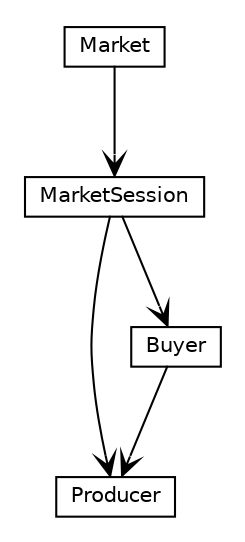 #!/usr/local/bin/dot
#
# Class diagram 
# Generated by UMLGraph version R5_7_2-32-g40b5a6 (http://www.spinellis.gr/umlgraph/)
#

digraph G {
	edge [fontname="Helvetica",fontsize=10,labelfontname="Helvetica",labelfontsize=10];
	node [fontname="Helvetica",fontsize=10,shape=plaintext];
	nodesep=0.25;
	ranksep=0.5;
	// cms.agents.Producer
	c13 [label=<<table title="cms.agents.Producer" border="0" cellborder="1" cellspacing="0" cellpadding="2" port="p" href="./Producer.html" target="_parent">
		<tr><td><table border="0" cellspacing="0" cellpadding="1">
<tr><td align="center" balign="center"> Producer </td></tr>
		</table></td></tr>
		</table>>, URL="./Producer.html", fontname="Helvetica", fontcolor="black", fontsize=10.0];
	// cms.agents.MarketSession
	c14 [label=<<table title="cms.agents.MarketSession" border="0" cellborder="1" cellspacing="0" cellpadding="2" port="p" href="./MarketSession.html" target="_parent">
		<tr><td><table border="0" cellspacing="0" cellpadding="1">
<tr><td align="center" balign="center"> MarketSession </td></tr>
		</table></td></tr>
		</table>>, URL="./MarketSession.html", fontname="Helvetica", fontcolor="black", fontsize=10.0];
	// cms.agents.Market
	c15 [label=<<table title="cms.agents.Market" border="0" cellborder="1" cellspacing="0" cellpadding="2" port="p" href="./Market.html" target="_parent">
		<tr><td><table border="0" cellspacing="0" cellpadding="1">
<tr><td align="center" balign="center"> Market </td></tr>
		</table></td></tr>
		</table>>, URL="./Market.html", fontname="Helvetica", fontcolor="black", fontsize=10.0];
	// cms.agents.Buyer
	c16 [label=<<table title="cms.agents.Buyer" border="0" cellborder="1" cellspacing="0" cellpadding="2" port="p" href="./Buyer.html" target="_parent">
		<tr><td><table border="0" cellspacing="0" cellpadding="1">
<tr><td align="center" balign="center"> Buyer </td></tr>
		</table></td></tr>
		</table>>, URL="./Buyer.html", fontname="Helvetica", fontcolor="black", fontsize=10.0];
	// cms.agents.MarketSession NAVASSOC cms.agents.Producer
	c14:p -> c13:p [taillabel="", label="", headlabel="", fontname="Helvetica", fontcolor="black", fontsize=10.0, color="black", arrowhead=open];
	// cms.agents.MarketSession NAVASSOC cms.agents.Buyer
	c14:p -> c16:p [taillabel="", label="", headlabel="", fontname="Helvetica", fontcolor="black", fontsize=10.0, color="black", arrowhead=open];
	// cms.agents.Market NAVASSOC cms.agents.MarketSession
	c15:p -> c14:p [taillabel="", label="", headlabel="", fontname="Helvetica", fontcolor="black", fontsize=10.0, color="black", arrowhead=open];
	// cms.agents.Buyer NAVASSOC cms.agents.Producer
	c16:p -> c13:p [taillabel="", label="", headlabel="", fontname="Helvetica", fontcolor="black", fontsize=10.0, color="black", arrowhead=open];
}

